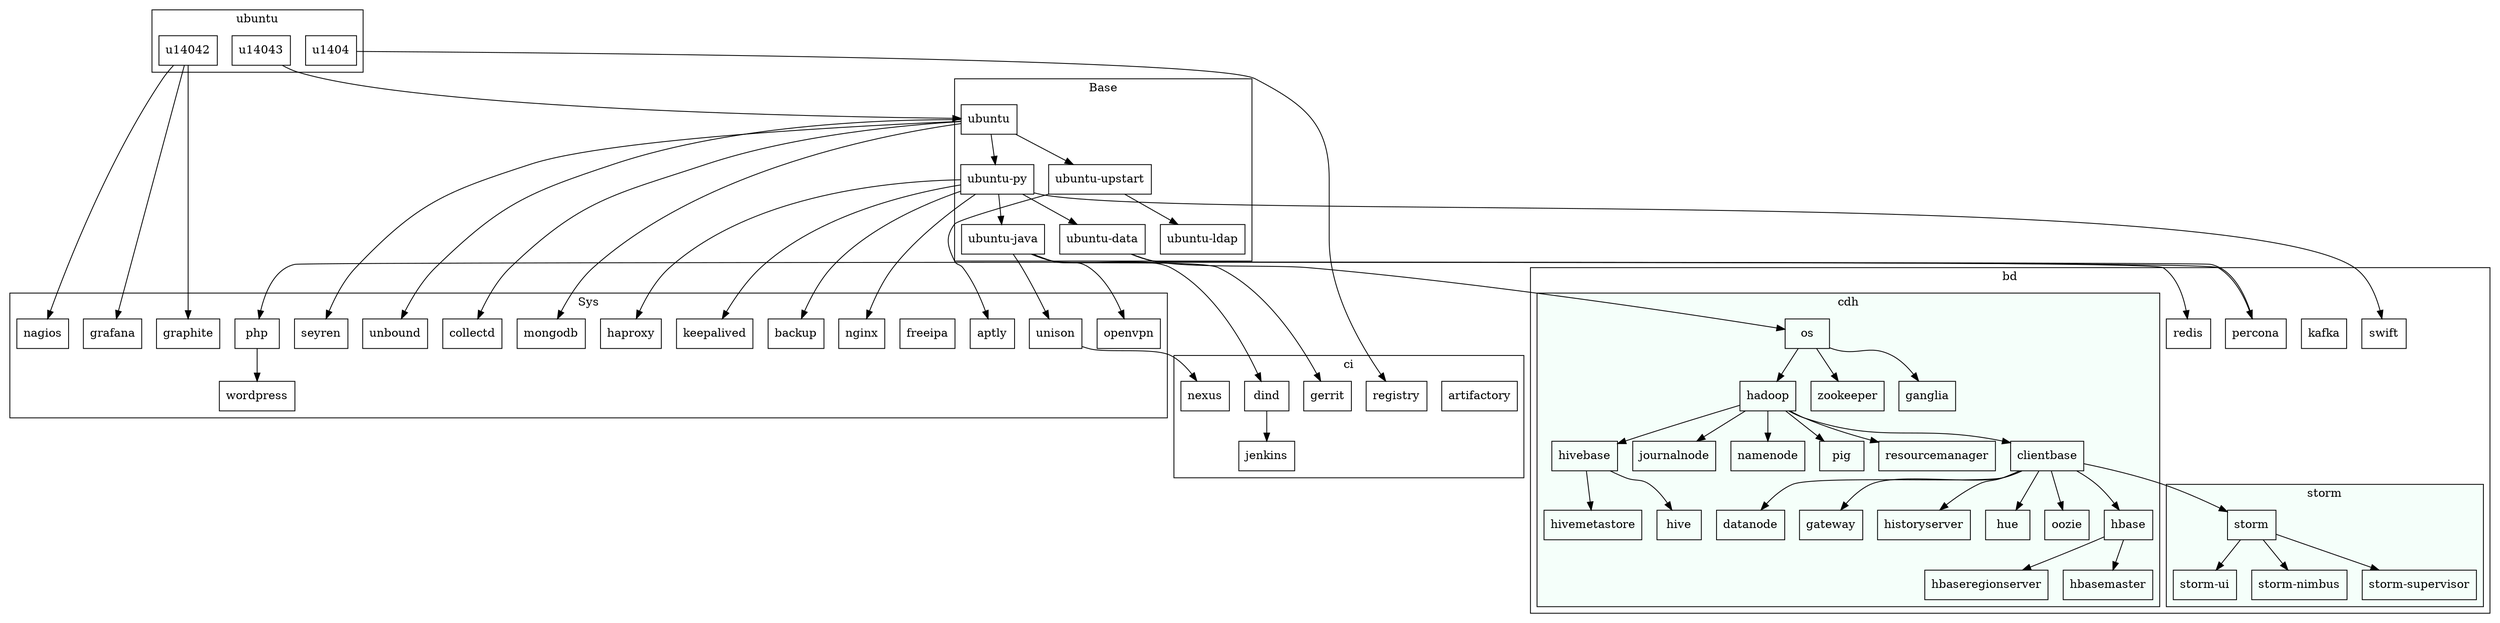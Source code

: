 digraph YCDocker {
	node [shape="record"];
	edge [style="solid"];
	#edge [style="dashed"];

	subgraph cluster_ubuntu {
		label="ubuntu";

		u14043;
		u14042;
		u1404;
	}

	subgraph cluster_base {
		label="Base";

		u  [label="ubuntu"];
		u_java [label="ubuntu-java"];
		u_py [label="ubuntu-py"];
		u_data [label="ubuntu-data"];

		u_upstart [label="ubuntu-upstart"];
		u_ldap [label="ubuntu-ldap"];		
	}
	u14043->u;
	u->u_py->u_java,u_data;
	u->u_upstart->u_ldap;

	subgraph cluster_sys {
		label="Sys";
		aptly;
		backup;
		collectd;
		freeipa;
		grafana;
		graphite;
		haproxy;
		keepalived;
		mongodb;
		nagios;
		nginx;
		openvpn;
		php;
		seyren;
		unbound;
		unison;
		wordpress;
	}

	subgraph cluster_bd {
		label="bd";

		kafka;
		percona;
		redis;
		storm;
		swift;

		subgraph cluster_storm {
			label="storm";
			bgcolor="mintcream";

			storm;
			nimbus [label="storm-nimbus"];
			supervisor [label="storm-supervisor"];
			storm_ui [label="storm-ui"];
		}

		subgraph cluster_cdh {
			label="cdh";
			bgcolor="mintcream";

			hbase;
			hadoop;
			datanode;
			gateway;
			clientbase;
			hbasemaster;
			hbaseregionserver;
			historyserver;
			hive;
			hivebase;
			hivemetastore;
			hue;
			journalnode;
			namenode;
			oozie;
			os;
			pig;
			resourcemanager;
			zookeeper;
			ganglia;
		}		
	}

	subgraph cluster_ci {
		label="ci";

		artifactory;
		dind;
		gerrit;
		jenkins;
		nexus;
		registry;
	}

	u->seyren,unbound;
	u_upstart->aptly;
	u_py->backup,haproxy,keepalived,nginx;
	u->collectd,mongodb;
	u14042->nagios,graphite,grafana;
	u_java->openvpn,unison;
	u_data->percona->php->wordpress;
	u_data->redis;

	u_data->os->hadoop->clientbase->datanode,gateway,hbase,historyserver,hue,oozie,storm;
	hadoop->hivebase->hive,hivemetastore;
	os->zookeeper,ganglia;
	hadoop->journalnode,namenode,pig,resourcemanager;
	hbase->hbasemaster,hbaseregionserver;

	storm->nimbus,storm_ui,supervisor;
	u_py->swift;

	u_java->dind->jenkins;
	u_java->gerrit;
	unison->nexus;
	u1404->registry;
}